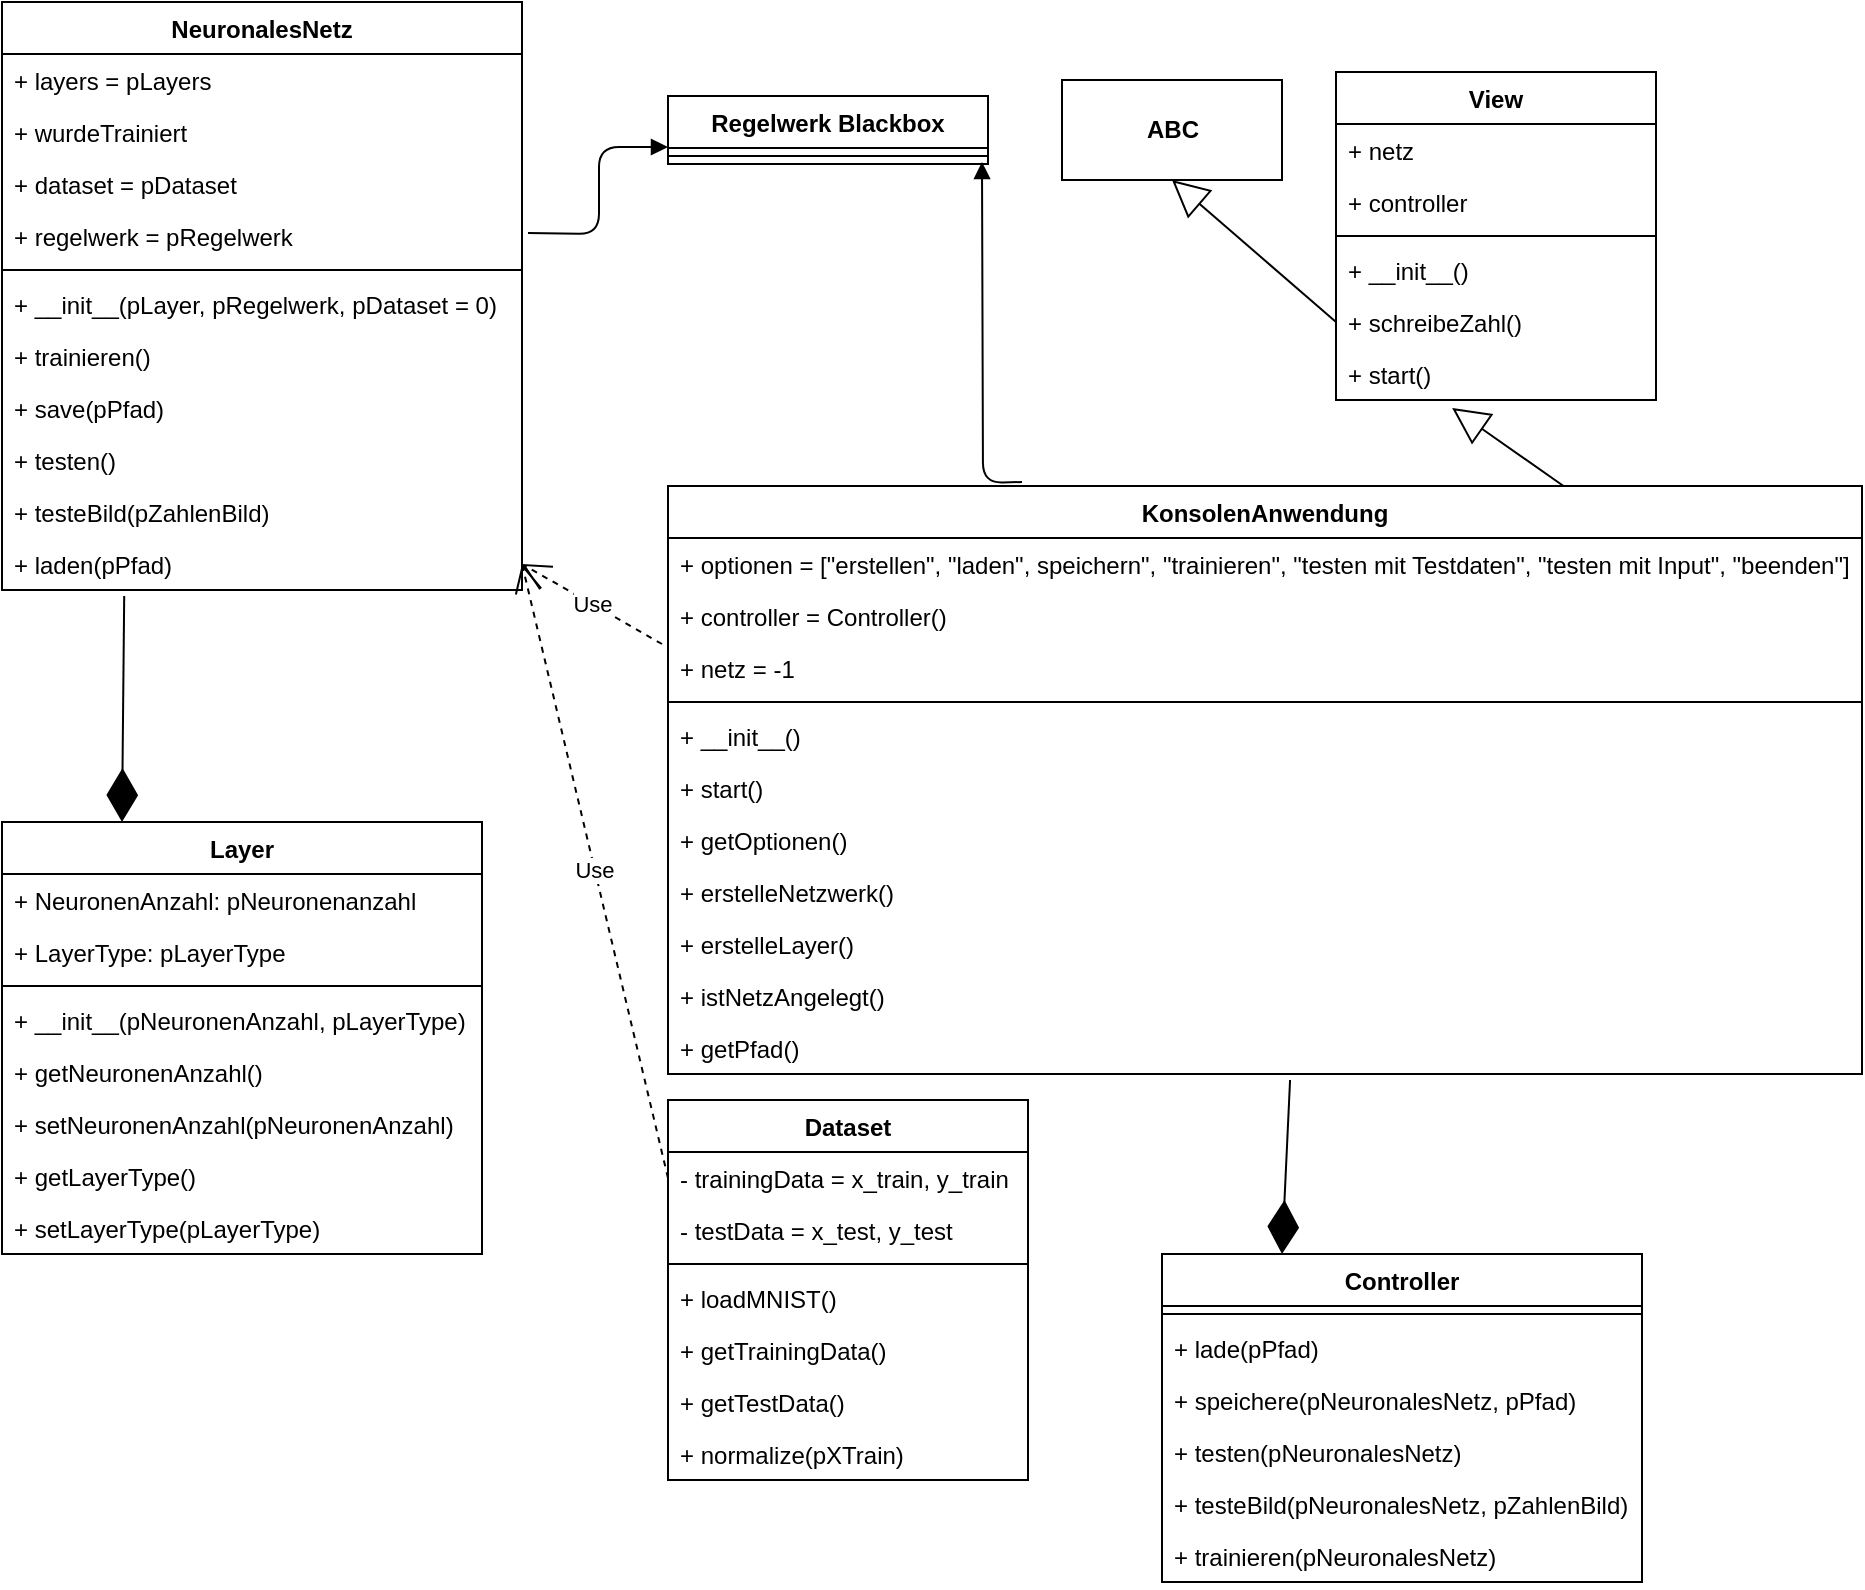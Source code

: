 <mxfile version="12.1.3" type="device" pages="1"><diagram id="2E6pRA4Kk8uPmwoUB0X3" name="Seite-1"><mxGraphModel dx="1172" dy="371" grid="1" gridSize="10" guides="1" tooltips="1" connect="1" arrows="1" fold="1" page="1" pageScale="1" pageWidth="827" pageHeight="1169" math="0" shadow="0"><root><mxCell id="0"/><mxCell id="1" parent="0"/><mxCell id="BfQ1NcIQaK8k666kHlXQ-1" value="NeuronalesNetz" style="swimlane;fontStyle=1;align=center;verticalAlign=top;childLayout=stackLayout;horizontal=1;startSize=26;horizontalStack=0;resizeParent=1;resizeParentMax=0;resizeLast=0;collapsible=1;marginBottom=0;" parent="1" vertex="1"><mxGeometry width="260" height="294" as="geometry"/></mxCell><mxCell id="BfQ1NcIQaK8k666kHlXQ-2" value="+ layers = pLayers" style="text;strokeColor=none;fillColor=none;align=left;verticalAlign=top;spacingLeft=4;spacingRight=4;overflow=hidden;rotatable=0;points=[[0,0.5],[1,0.5]];portConstraint=eastwest;" parent="BfQ1NcIQaK8k666kHlXQ-1" vertex="1"><mxGeometry y="26" width="260" height="26" as="geometry"/></mxCell><mxCell id="BfQ1NcIQaK8k666kHlXQ-3" value="+ wurdeTrainiert" style="text;strokeColor=none;fillColor=none;align=left;verticalAlign=top;spacingLeft=4;spacingRight=4;overflow=hidden;rotatable=0;points=[[0,0.5],[1,0.5]];portConstraint=eastwest;" parent="BfQ1NcIQaK8k666kHlXQ-1" vertex="1"><mxGeometry y="52" width="260" height="26" as="geometry"/></mxCell><mxCell id="BfQ1NcIQaK8k666kHlXQ-4" value="+ dataset = pDataset" style="text;strokeColor=none;fillColor=none;align=left;verticalAlign=top;spacingLeft=4;spacingRight=4;overflow=hidden;rotatable=0;points=[[0,0.5],[1,0.5]];portConstraint=eastwest;" parent="BfQ1NcIQaK8k666kHlXQ-1" vertex="1"><mxGeometry y="78" width="260" height="26" as="geometry"/></mxCell><mxCell id="BfQ1NcIQaK8k666kHlXQ-5" value="+ regelwerk = pRegelwerk" style="text;strokeColor=none;fillColor=none;align=left;verticalAlign=top;spacingLeft=4;spacingRight=4;overflow=hidden;rotatable=0;points=[[0,0.5],[1,0.5]];portConstraint=eastwest;" parent="BfQ1NcIQaK8k666kHlXQ-1" vertex="1"><mxGeometry y="104" width="260" height="26" as="geometry"/></mxCell><mxCell id="BfQ1NcIQaK8k666kHlXQ-6" value="" style="line;strokeWidth=1;fillColor=none;align=left;verticalAlign=middle;spacingTop=-1;spacingLeft=3;spacingRight=3;rotatable=0;labelPosition=right;points=[];portConstraint=eastwest;" parent="BfQ1NcIQaK8k666kHlXQ-1" vertex="1"><mxGeometry y="130" width="260" height="8" as="geometry"/></mxCell><mxCell id="BfQ1NcIQaK8k666kHlXQ-7" value="+ __init__(pLayer, pRegelwerk, pDataset = 0)" style="text;strokeColor=none;fillColor=none;align=left;verticalAlign=top;spacingLeft=4;spacingRight=4;overflow=hidden;rotatable=0;points=[[0,0.5],[1,0.5]];portConstraint=eastwest;" parent="BfQ1NcIQaK8k666kHlXQ-1" vertex="1"><mxGeometry y="138" width="260" height="26" as="geometry"/></mxCell><mxCell id="BfQ1NcIQaK8k666kHlXQ-8" value="+ trainieren()" style="text;strokeColor=none;fillColor=none;align=left;verticalAlign=top;spacingLeft=4;spacingRight=4;overflow=hidden;rotatable=0;points=[[0,0.5],[1,0.5]];portConstraint=eastwest;" parent="BfQ1NcIQaK8k666kHlXQ-1" vertex="1"><mxGeometry y="164" width="260" height="26" as="geometry"/></mxCell><mxCell id="BfQ1NcIQaK8k666kHlXQ-9" value="+ save(pPfad)" style="text;strokeColor=none;fillColor=none;align=left;verticalAlign=top;spacingLeft=4;spacingRight=4;overflow=hidden;rotatable=0;points=[[0,0.5],[1,0.5]];portConstraint=eastwest;" parent="BfQ1NcIQaK8k666kHlXQ-1" vertex="1"><mxGeometry y="190" width="260" height="26" as="geometry"/></mxCell><mxCell id="BfQ1NcIQaK8k666kHlXQ-10" value="+ testen()" style="text;strokeColor=none;fillColor=none;align=left;verticalAlign=top;spacingLeft=4;spacingRight=4;overflow=hidden;rotatable=0;points=[[0,0.5],[1,0.5]];portConstraint=eastwest;" parent="BfQ1NcIQaK8k666kHlXQ-1" vertex="1"><mxGeometry y="216" width="260" height="26" as="geometry"/></mxCell><mxCell id="cCeL-tBeceTXc8WrunCP-2" value="+ testeBild(pZahlenBild)" style="text;strokeColor=none;fillColor=none;align=left;verticalAlign=top;spacingLeft=4;spacingRight=4;overflow=hidden;rotatable=0;points=[[0,0.5],[1,0.5]];portConstraint=eastwest;" vertex="1" parent="BfQ1NcIQaK8k666kHlXQ-1"><mxGeometry y="242" width="260" height="26" as="geometry"/></mxCell><mxCell id="BfQ1NcIQaK8k666kHlXQ-11" value="+ laden(pPfad)" style="text;strokeColor=none;fillColor=none;align=left;verticalAlign=top;spacingLeft=4;spacingRight=4;overflow=hidden;rotatable=0;points=[[0,0.5],[1,0.5]];portConstraint=eastwest;" parent="BfQ1NcIQaK8k666kHlXQ-1" vertex="1"><mxGeometry y="268" width="260" height="26" as="geometry"/></mxCell><mxCell id="BfQ1NcIQaK8k666kHlXQ-12" value="Layer" style="swimlane;fontStyle=1;align=center;verticalAlign=top;childLayout=stackLayout;horizontal=1;startSize=26;horizontalStack=0;resizeParent=1;resizeParentMax=0;resizeLast=0;collapsible=1;marginBottom=0;" parent="1" vertex="1"><mxGeometry y="410" width="240" height="216" as="geometry"/></mxCell><mxCell id="BfQ1NcIQaK8k666kHlXQ-13" value="+ NeuronenAnzahl: pNeuronenanzahl" style="text;strokeColor=none;fillColor=none;align=left;verticalAlign=top;spacingLeft=4;spacingRight=4;overflow=hidden;rotatable=0;points=[[0,0.5],[1,0.5]];portConstraint=eastwest;" parent="BfQ1NcIQaK8k666kHlXQ-12" vertex="1"><mxGeometry y="26" width="240" height="26" as="geometry"/></mxCell><mxCell id="BfQ1NcIQaK8k666kHlXQ-14" value="+ LayerType: pLayerType" style="text;strokeColor=none;fillColor=none;align=left;verticalAlign=top;spacingLeft=4;spacingRight=4;overflow=hidden;rotatable=0;points=[[0,0.5],[1,0.5]];portConstraint=eastwest;" parent="BfQ1NcIQaK8k666kHlXQ-12" vertex="1"><mxGeometry y="52" width="240" height="26" as="geometry"/></mxCell><mxCell id="BfQ1NcIQaK8k666kHlXQ-15" value="" style="line;strokeWidth=1;fillColor=none;align=left;verticalAlign=middle;spacingTop=-1;spacingLeft=3;spacingRight=3;rotatable=0;labelPosition=right;points=[];portConstraint=eastwest;" parent="BfQ1NcIQaK8k666kHlXQ-12" vertex="1"><mxGeometry y="78" width="240" height="8" as="geometry"/></mxCell><mxCell id="BfQ1NcIQaK8k666kHlXQ-16" value="+ __init__(pNeuronenAnzahl, pLayerType)" style="text;strokeColor=none;fillColor=none;align=left;verticalAlign=top;spacingLeft=4;spacingRight=4;overflow=hidden;rotatable=0;points=[[0,0.5],[1,0.5]];portConstraint=eastwest;" parent="BfQ1NcIQaK8k666kHlXQ-12" vertex="1"><mxGeometry y="86" width="240" height="26" as="geometry"/></mxCell><mxCell id="BfQ1NcIQaK8k666kHlXQ-17" value="+ getNeuronenAnzahl()" style="text;strokeColor=none;fillColor=none;align=left;verticalAlign=top;spacingLeft=4;spacingRight=4;overflow=hidden;rotatable=0;points=[[0,0.5],[1,0.5]];portConstraint=eastwest;" parent="BfQ1NcIQaK8k666kHlXQ-12" vertex="1"><mxGeometry y="112" width="240" height="26" as="geometry"/></mxCell><mxCell id="BfQ1NcIQaK8k666kHlXQ-18" value="+ setNeuronenAnzahl(pNeuronenAnzahl)" style="text;strokeColor=none;fillColor=none;align=left;verticalAlign=top;spacingLeft=4;spacingRight=4;overflow=hidden;rotatable=0;points=[[0,0.5],[1,0.5]];portConstraint=eastwest;" parent="BfQ1NcIQaK8k666kHlXQ-12" vertex="1"><mxGeometry y="138" width="240" height="26" as="geometry"/></mxCell><mxCell id="BfQ1NcIQaK8k666kHlXQ-19" value="+ getLayerType()" style="text;strokeColor=none;fillColor=none;align=left;verticalAlign=top;spacingLeft=4;spacingRight=4;overflow=hidden;rotatable=0;points=[[0,0.5],[1,0.5]];portConstraint=eastwest;" parent="BfQ1NcIQaK8k666kHlXQ-12" vertex="1"><mxGeometry y="164" width="240" height="26" as="geometry"/></mxCell><mxCell id="BfQ1NcIQaK8k666kHlXQ-20" value="+ setLayerType(pLayerType)" style="text;strokeColor=none;fillColor=none;align=left;verticalAlign=top;spacingLeft=4;spacingRight=4;overflow=hidden;rotatable=0;points=[[0,0.5],[1,0.5]];portConstraint=eastwest;" parent="BfQ1NcIQaK8k666kHlXQ-12" vertex="1"><mxGeometry y="190" width="240" height="26" as="geometry"/></mxCell><mxCell id="BfQ1NcIQaK8k666kHlXQ-21" value="" style="endArrow=diamondThin;endFill=1;endSize=24;html=1;entryX=0.25;entryY=0;entryDx=0;entryDy=0;exitX=0.235;exitY=1.115;exitDx=0;exitDy=0;exitPerimeter=0;" parent="1" source="BfQ1NcIQaK8k666kHlXQ-11" target="BfQ1NcIQaK8k666kHlXQ-12" edge="1"><mxGeometry width="160" relative="1" as="geometry"><mxPoint x="400" y="80" as="sourcePoint"/><mxPoint x="560" y="80" as="targetPoint"/></mxGeometry></mxCell><mxCell id="BfQ1NcIQaK8k666kHlXQ-28" value="Regelwerk Blackbox" style="swimlane;fontStyle=1;align=center;verticalAlign=top;childLayout=stackLayout;horizontal=1;startSize=26;horizontalStack=0;resizeParent=1;resizeParentMax=0;resizeLast=0;collapsible=1;marginBottom=0;" parent="1" vertex="1"><mxGeometry x="333" y="47" width="160" height="34" as="geometry"/></mxCell><mxCell id="BfQ1NcIQaK8k666kHlXQ-30" value="" style="line;strokeWidth=1;fillColor=none;align=left;verticalAlign=middle;spacingTop=-1;spacingLeft=3;spacingRight=3;rotatable=0;labelPosition=right;points=[];portConstraint=eastwest;" parent="BfQ1NcIQaK8k666kHlXQ-28" vertex="1"><mxGeometry y="26" width="160" height="8" as="geometry"/></mxCell><mxCell id="BfQ1NcIQaK8k666kHlXQ-31" value="" style="endArrow=block;endFill=1;html=1;edgeStyle=orthogonalEdgeStyle;align=left;verticalAlign=top;entryX=0;entryY=0.75;entryDx=0;entryDy=0;" parent="BfQ1NcIQaK8k666kHlXQ-28" target="BfQ1NcIQaK8k666kHlXQ-28" edge="1"><mxGeometry x="-1" relative="1" as="geometry"><mxPoint x="-70" y="68.5" as="sourcePoint"/><mxPoint y="73" as="targetPoint"/></mxGeometry></mxCell><mxCell id="BfQ1NcIQaK8k666kHlXQ-32" value="" style="resizable=0;html=1;align=left;verticalAlign=bottom;labelBackgroundColor=#ffffff;fontSize=10;" parent="BfQ1NcIQaK8k666kHlXQ-31" connectable="0" vertex="1"><mxGeometry x="-1" relative="1" as="geometry"/></mxCell><mxCell id="BfQ1NcIQaK8k666kHlXQ-38" value="" style="endArrow=block;endFill=1;html=1;edgeStyle=orthogonalEdgeStyle;align=left;verticalAlign=top;exitX=0.973;exitY=0;exitDx=0;exitDy=0;exitPerimeter=0;" parent="1" edge="1"><mxGeometry x="-1" relative="1" as="geometry"><mxPoint x="510" y="240" as="sourcePoint"/><mxPoint x="490" y="80" as="targetPoint"/></mxGeometry></mxCell><mxCell id="BfQ1NcIQaK8k666kHlXQ-39" value="Use" style="endArrow=open;endSize=12;dashed=1;html=1;entryX=1;entryY=0.5;entryDx=0;entryDy=0;exitX=0;exitY=0.5;exitDx=0;exitDy=0;" parent="1" target="BfQ1NcIQaK8k666kHlXQ-11" edge="1"><mxGeometry width="160" relative="1" as="geometry"><mxPoint x="330" y="321" as="sourcePoint"/><mxPoint x="330" y="310" as="targetPoint"/></mxGeometry></mxCell><mxCell id="BfQ1NcIQaK8k666kHlXQ-44" value="Dataset" style="swimlane;fontStyle=1;align=center;verticalAlign=top;childLayout=stackLayout;horizontal=1;startSize=26;horizontalStack=0;resizeParent=1;resizeParentMax=0;resizeLast=0;collapsible=1;marginBottom=0;" parent="1" vertex="1"><mxGeometry x="333" y="549" width="180" height="190" as="geometry"/></mxCell><mxCell id="BfQ1NcIQaK8k666kHlXQ-45" value="- trainingData = x_train, y_train" style="text;strokeColor=none;fillColor=none;align=left;verticalAlign=top;spacingLeft=4;spacingRight=4;overflow=hidden;rotatable=0;points=[[0,0.5],[1,0.5]];portConstraint=eastwest;" parent="BfQ1NcIQaK8k666kHlXQ-44" vertex="1"><mxGeometry y="26" width="180" height="26" as="geometry"/></mxCell><mxCell id="BfQ1NcIQaK8k666kHlXQ-46" value="- testData = x_test, y_test" style="text;strokeColor=none;fillColor=none;align=left;verticalAlign=top;spacingLeft=4;spacingRight=4;overflow=hidden;rotatable=0;points=[[0,0.5],[1,0.5]];portConstraint=eastwest;" parent="BfQ1NcIQaK8k666kHlXQ-44" vertex="1"><mxGeometry y="52" width="180" height="26" as="geometry"/></mxCell><mxCell id="BfQ1NcIQaK8k666kHlXQ-47" value="" style="line;strokeWidth=1;fillColor=none;align=left;verticalAlign=middle;spacingTop=-1;spacingLeft=3;spacingRight=3;rotatable=0;labelPosition=right;points=[];portConstraint=eastwest;" parent="BfQ1NcIQaK8k666kHlXQ-44" vertex="1"><mxGeometry y="78" width="180" height="8" as="geometry"/></mxCell><mxCell id="BfQ1NcIQaK8k666kHlXQ-48" value="+ loadMNIST()" style="text;strokeColor=none;fillColor=none;align=left;verticalAlign=top;spacingLeft=4;spacingRight=4;overflow=hidden;rotatable=0;points=[[0,0.5],[1,0.5]];portConstraint=eastwest;" parent="BfQ1NcIQaK8k666kHlXQ-44" vertex="1"><mxGeometry y="86" width="180" height="26" as="geometry"/></mxCell><mxCell id="BfQ1NcIQaK8k666kHlXQ-49" value="+ getTrainingData()" style="text;strokeColor=none;fillColor=none;align=left;verticalAlign=top;spacingLeft=4;spacingRight=4;overflow=hidden;rotatable=0;points=[[0,0.5],[1,0.5]];portConstraint=eastwest;" parent="BfQ1NcIQaK8k666kHlXQ-44" vertex="1"><mxGeometry y="112" width="180" height="26" as="geometry"/></mxCell><mxCell id="BfQ1NcIQaK8k666kHlXQ-50" value="+ getTestData()" style="text;strokeColor=none;fillColor=none;align=left;verticalAlign=top;spacingLeft=4;spacingRight=4;overflow=hidden;rotatable=0;points=[[0,0.5],[1,0.5]];portConstraint=eastwest;" parent="BfQ1NcIQaK8k666kHlXQ-44" vertex="1"><mxGeometry y="138" width="180" height="26" as="geometry"/></mxCell><mxCell id="BfQ1NcIQaK8k666kHlXQ-51" value="+ normalize(pXTrain)" style="text;strokeColor=none;fillColor=none;align=left;verticalAlign=top;spacingLeft=4;spacingRight=4;overflow=hidden;rotatable=0;points=[[0,0.5],[1,0.5]];portConstraint=eastwest;" parent="BfQ1NcIQaK8k666kHlXQ-44" vertex="1"><mxGeometry y="164" width="180" height="26" as="geometry"/></mxCell><mxCell id="BfQ1NcIQaK8k666kHlXQ-52" value="Use" style="endArrow=open;endSize=12;dashed=1;html=1;entryX=1;entryY=0.5;entryDx=0;entryDy=0;exitX=0;exitY=0.5;exitDx=0;exitDy=0;" parent="1" source="BfQ1NcIQaK8k666kHlXQ-45" target="BfQ1NcIQaK8k666kHlXQ-11" edge="1"><mxGeometry width="160" relative="1" as="geometry"><mxPoint x="330" y="460" as="sourcePoint"/><mxPoint x="490" y="460" as="targetPoint"/></mxGeometry></mxCell><mxCell id="BfQ1NcIQaK8k666kHlXQ-56" value="KonsolenAnwendung" style="swimlane;fontStyle=1;align=center;verticalAlign=top;childLayout=stackLayout;horizontal=1;startSize=26;horizontalStack=0;resizeParent=1;resizeParentMax=0;resizeLast=0;collapsible=1;marginBottom=0;" parent="1" vertex="1"><mxGeometry x="333" y="242" width="597" height="294" as="geometry"/></mxCell><mxCell id="BfQ1NcIQaK8k666kHlXQ-57" value="+ optionen = [&quot;erstellen&quot;, &quot;laden&quot;, speichern&quot;, &quot;trainieren&quot;, &quot;testen mit Testdaten&quot;, &quot;testen mit Input&quot;, &quot;beenden&quot;]" style="text;strokeColor=none;fillColor=none;align=left;verticalAlign=top;spacingLeft=4;spacingRight=4;overflow=hidden;rotatable=0;points=[[0,0.5],[1,0.5]];portConstraint=eastwest;" parent="BfQ1NcIQaK8k666kHlXQ-56" vertex="1"><mxGeometry y="26" width="597" height="26" as="geometry"/></mxCell><mxCell id="BfQ1NcIQaK8k666kHlXQ-60" value="+ controller = Controller()" style="text;strokeColor=none;fillColor=none;align=left;verticalAlign=top;spacingLeft=4;spacingRight=4;overflow=hidden;rotatable=0;points=[[0,0.5],[1,0.5]];portConstraint=eastwest;" parent="BfQ1NcIQaK8k666kHlXQ-56" vertex="1"><mxGeometry y="52" width="597" height="26" as="geometry"/></mxCell><mxCell id="BfQ1NcIQaK8k666kHlXQ-61" value="+ netz = -1" style="text;strokeColor=none;fillColor=none;align=left;verticalAlign=top;spacingLeft=4;spacingRight=4;overflow=hidden;rotatable=0;points=[[0,0.5],[1,0.5]];portConstraint=eastwest;" parent="BfQ1NcIQaK8k666kHlXQ-56" vertex="1"><mxGeometry y="78" width="597" height="26" as="geometry"/></mxCell><mxCell id="BfQ1NcIQaK8k666kHlXQ-58" value="" style="line;strokeWidth=1;fillColor=none;align=left;verticalAlign=middle;spacingTop=-1;spacingLeft=3;spacingRight=3;rotatable=0;labelPosition=right;points=[];portConstraint=eastwest;" parent="BfQ1NcIQaK8k666kHlXQ-56" vertex="1"><mxGeometry y="104" width="597" height="8" as="geometry"/></mxCell><mxCell id="BfQ1NcIQaK8k666kHlXQ-59" value="+ __init__()" style="text;strokeColor=none;fillColor=none;align=left;verticalAlign=top;spacingLeft=4;spacingRight=4;overflow=hidden;rotatable=0;points=[[0,0.5],[1,0.5]];portConstraint=eastwest;" parent="BfQ1NcIQaK8k666kHlXQ-56" vertex="1"><mxGeometry y="112" width="597" height="26" as="geometry"/></mxCell><mxCell id="BfQ1NcIQaK8k666kHlXQ-62" value="+ start()" style="text;strokeColor=none;fillColor=none;align=left;verticalAlign=top;spacingLeft=4;spacingRight=4;overflow=hidden;rotatable=0;points=[[0,0.5],[1,0.5]];portConstraint=eastwest;" parent="BfQ1NcIQaK8k666kHlXQ-56" vertex="1"><mxGeometry y="138" width="597" height="26" as="geometry"/></mxCell><mxCell id="BfQ1NcIQaK8k666kHlXQ-63" value="+ getOptionen()" style="text;strokeColor=none;fillColor=none;align=left;verticalAlign=top;spacingLeft=4;spacingRight=4;overflow=hidden;rotatable=0;points=[[0,0.5],[1,0.5]];portConstraint=eastwest;" parent="BfQ1NcIQaK8k666kHlXQ-56" vertex="1"><mxGeometry y="164" width="597" height="26" as="geometry"/></mxCell><mxCell id="BfQ1NcIQaK8k666kHlXQ-64" value="+ erstelleNetzwerk()" style="text;strokeColor=none;fillColor=none;align=left;verticalAlign=top;spacingLeft=4;spacingRight=4;overflow=hidden;rotatable=0;points=[[0,0.5],[1,0.5]];portConstraint=eastwest;" parent="BfQ1NcIQaK8k666kHlXQ-56" vertex="1"><mxGeometry y="190" width="597" height="26" as="geometry"/></mxCell><mxCell id="BfQ1NcIQaK8k666kHlXQ-65" value="+ erstelleLayer()" style="text;strokeColor=none;fillColor=none;align=left;verticalAlign=top;spacingLeft=4;spacingRight=4;overflow=hidden;rotatable=0;points=[[0,0.5],[1,0.5]];portConstraint=eastwest;" parent="BfQ1NcIQaK8k666kHlXQ-56" vertex="1"><mxGeometry y="216" width="597" height="26" as="geometry"/></mxCell><mxCell id="BfQ1NcIQaK8k666kHlXQ-66" value="+ istNetzAngelegt()" style="text;strokeColor=none;fillColor=none;align=left;verticalAlign=top;spacingLeft=4;spacingRight=4;overflow=hidden;rotatable=0;points=[[0,0.5],[1,0.5]];portConstraint=eastwest;" parent="BfQ1NcIQaK8k666kHlXQ-56" vertex="1"><mxGeometry y="242" width="597" height="26" as="geometry"/></mxCell><mxCell id="BfQ1NcIQaK8k666kHlXQ-67" value="+ getPfad()" style="text;strokeColor=none;fillColor=none;align=left;verticalAlign=top;spacingLeft=4;spacingRight=4;overflow=hidden;rotatable=0;points=[[0,0.5],[1,0.5]];portConstraint=eastwest;" parent="BfQ1NcIQaK8k666kHlXQ-56" vertex="1"><mxGeometry y="268" width="597" height="26" as="geometry"/></mxCell><mxCell id="BfQ1NcIQaK8k666kHlXQ-68" value="Controller" style="swimlane;fontStyle=1;align=center;verticalAlign=top;childLayout=stackLayout;horizontal=1;startSize=26;horizontalStack=0;resizeParent=1;resizeParentMax=0;resizeLast=0;collapsible=1;marginBottom=0;" parent="1" vertex="1"><mxGeometry x="580" y="626" width="240" height="164" as="geometry"/></mxCell><mxCell id="BfQ1NcIQaK8k666kHlXQ-70" value="" style="line;strokeWidth=1;fillColor=none;align=left;verticalAlign=middle;spacingTop=-1;spacingLeft=3;spacingRight=3;rotatable=0;labelPosition=right;points=[];portConstraint=eastwest;" parent="BfQ1NcIQaK8k666kHlXQ-68" vertex="1"><mxGeometry y="26" width="240" height="8" as="geometry"/></mxCell><mxCell id="BfQ1NcIQaK8k666kHlXQ-71" value="+ lade(pPfad)" style="text;strokeColor=none;fillColor=none;align=left;verticalAlign=top;spacingLeft=4;spacingRight=4;overflow=hidden;rotatable=0;points=[[0,0.5],[1,0.5]];portConstraint=eastwest;" parent="BfQ1NcIQaK8k666kHlXQ-68" vertex="1"><mxGeometry y="34" width="240" height="26" as="geometry"/></mxCell><mxCell id="BfQ1NcIQaK8k666kHlXQ-72" value="+ speichere(pNeuronalesNetz, pPfad)" style="text;strokeColor=none;fillColor=none;align=left;verticalAlign=top;spacingLeft=4;spacingRight=4;overflow=hidden;rotatable=0;points=[[0,0.5],[1,0.5]];portConstraint=eastwest;" parent="BfQ1NcIQaK8k666kHlXQ-68" vertex="1"><mxGeometry y="60" width="240" height="26" as="geometry"/></mxCell><mxCell id="BfQ1NcIQaK8k666kHlXQ-73" value="+ testen(pNeuronalesNetz)" style="text;strokeColor=none;fillColor=none;align=left;verticalAlign=top;spacingLeft=4;spacingRight=4;overflow=hidden;rotatable=0;points=[[0,0.5],[1,0.5]];portConstraint=eastwest;" parent="BfQ1NcIQaK8k666kHlXQ-68" vertex="1"><mxGeometry y="86" width="240" height="26" as="geometry"/></mxCell><mxCell id="cCeL-tBeceTXc8WrunCP-1" value="+ testeBild(pNeuronalesNetz, pZahlenBild)" style="text;strokeColor=none;fillColor=none;align=left;verticalAlign=top;spacingLeft=4;spacingRight=4;overflow=hidden;rotatable=0;points=[[0,0.5],[1,0.5]];portConstraint=eastwest;" vertex="1" parent="BfQ1NcIQaK8k666kHlXQ-68"><mxGeometry y="112" width="240" height="26" as="geometry"/></mxCell><mxCell id="BfQ1NcIQaK8k666kHlXQ-74" value="+ trainieren(pNeuronalesNetz)" style="text;strokeColor=none;fillColor=none;align=left;verticalAlign=top;spacingLeft=4;spacingRight=4;overflow=hidden;rotatable=0;points=[[0,0.5],[1,0.5]];portConstraint=eastwest;" parent="BfQ1NcIQaK8k666kHlXQ-68" vertex="1"><mxGeometry y="138" width="240" height="26" as="geometry"/></mxCell><mxCell id="BfQ1NcIQaK8k666kHlXQ-75" value="" style="endArrow=diamondThin;endFill=1;endSize=24;html=1;exitX=0.521;exitY=1.115;exitDx=0;exitDy=0;exitPerimeter=0;entryX=0.25;entryY=0;entryDx=0;entryDy=0;" parent="1" source="BfQ1NcIQaK8k666kHlXQ-67" target="BfQ1NcIQaK8k666kHlXQ-68" edge="1"><mxGeometry width="160" relative="1" as="geometry"><mxPoint x="520" y="619.5" as="sourcePoint"/><mxPoint x="680" y="619.5" as="targetPoint"/></mxGeometry></mxCell><mxCell id="cCeL-tBeceTXc8WrunCP-3" value="View" style="swimlane;fontStyle=1;align=center;verticalAlign=top;childLayout=stackLayout;horizontal=1;startSize=26;horizontalStack=0;resizeParent=1;resizeParentMax=0;resizeLast=0;collapsible=1;marginBottom=0;" vertex="1" parent="1"><mxGeometry x="667" y="35" width="160" height="164" as="geometry"/></mxCell><mxCell id="cCeL-tBeceTXc8WrunCP-4" value="+ netz" style="text;strokeColor=none;fillColor=none;align=left;verticalAlign=top;spacingLeft=4;spacingRight=4;overflow=hidden;rotatable=0;points=[[0,0.5],[1,0.5]];portConstraint=eastwest;" vertex="1" parent="cCeL-tBeceTXc8WrunCP-3"><mxGeometry y="26" width="160" height="26" as="geometry"/></mxCell><mxCell id="cCeL-tBeceTXc8WrunCP-7" value="+ controller" style="text;strokeColor=none;fillColor=none;align=left;verticalAlign=top;spacingLeft=4;spacingRight=4;overflow=hidden;rotatable=0;points=[[0,0.5],[1,0.5]];portConstraint=eastwest;" vertex="1" parent="cCeL-tBeceTXc8WrunCP-3"><mxGeometry y="52" width="160" height="26" as="geometry"/></mxCell><mxCell id="cCeL-tBeceTXc8WrunCP-5" value="" style="line;strokeWidth=1;fillColor=none;align=left;verticalAlign=middle;spacingTop=-1;spacingLeft=3;spacingRight=3;rotatable=0;labelPosition=right;points=[];portConstraint=eastwest;" vertex="1" parent="cCeL-tBeceTXc8WrunCP-3"><mxGeometry y="78" width="160" height="8" as="geometry"/></mxCell><mxCell id="cCeL-tBeceTXc8WrunCP-6" value="+ __init__()" style="text;strokeColor=none;fillColor=none;align=left;verticalAlign=top;spacingLeft=4;spacingRight=4;overflow=hidden;rotatable=0;points=[[0,0.5],[1,0.5]];portConstraint=eastwest;" vertex="1" parent="cCeL-tBeceTXc8WrunCP-3"><mxGeometry y="86" width="160" height="26" as="geometry"/></mxCell><mxCell id="cCeL-tBeceTXc8WrunCP-8" value="+ schreibeZahl()" style="text;strokeColor=none;fillColor=none;align=left;verticalAlign=top;spacingLeft=4;spacingRight=4;overflow=hidden;rotatable=0;points=[[0,0.5],[1,0.5]];portConstraint=eastwest;" vertex="1" parent="cCeL-tBeceTXc8WrunCP-3"><mxGeometry y="112" width="160" height="26" as="geometry"/></mxCell><mxCell id="cCeL-tBeceTXc8WrunCP-9" value="+ start()" style="text;strokeColor=none;fillColor=none;align=left;verticalAlign=top;spacingLeft=4;spacingRight=4;overflow=hidden;rotatable=0;points=[[0,0.5],[1,0.5]];portConstraint=eastwest;" vertex="1" parent="cCeL-tBeceTXc8WrunCP-3"><mxGeometry y="138" width="160" height="26" as="geometry"/></mxCell><mxCell id="cCeL-tBeceTXc8WrunCP-10" value="" style="endArrow=block;endSize=16;endFill=0;html=1;entryX=0.363;entryY=1.154;entryDx=0;entryDy=0;entryPerimeter=0;exitX=0.75;exitY=0;exitDx=0;exitDy=0;" edge="1" parent="1" source="BfQ1NcIQaK8k666kHlXQ-56" target="cCeL-tBeceTXc8WrunCP-9"><mxGeometry width="160" relative="1" as="geometry"><mxPoint x="720" y="240" as="sourcePoint"/><mxPoint x="880" y="240" as="targetPoint"/></mxGeometry></mxCell><mxCell id="cCeL-tBeceTXc8WrunCP-11" value="&lt;b&gt;ABC&lt;/b&gt;" style="html=1;" vertex="1" parent="1"><mxGeometry x="530" y="39" width="110" height="50" as="geometry"/></mxCell><mxCell id="cCeL-tBeceTXc8WrunCP-12" value="" style="endArrow=block;endSize=16;endFill=0;html=1;exitX=0;exitY=0.5;exitDx=0;exitDy=0;entryX=0.5;entryY=1;entryDx=0;entryDy=0;" edge="1" parent="1" source="cCeL-tBeceTXc8WrunCP-8" target="cCeL-tBeceTXc8WrunCP-11"><mxGeometry width="160" relative="1" as="geometry"><mxPoint x="640" y="140" as="sourcePoint"/><mxPoint x="570" y="100" as="targetPoint"/></mxGeometry></mxCell></root></mxGraphModel></diagram></mxfile>